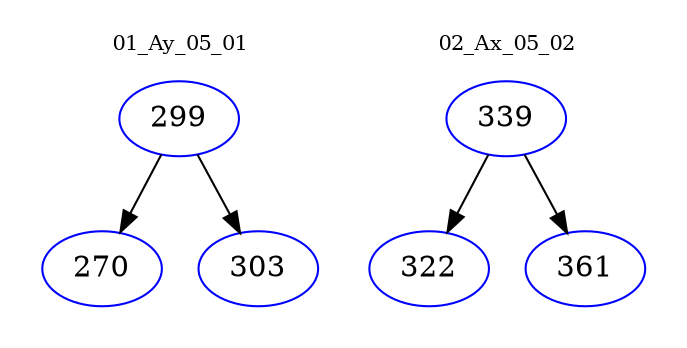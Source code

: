 digraph{
subgraph cluster_0 {
color = white
label = "01_Ay_05_01";
fontsize=10;
T0_299 [label="299", color="blue"]
T0_299 -> T0_270 [color="black"]
T0_270 [label="270", color="blue"]
T0_299 -> T0_303 [color="black"]
T0_303 [label="303", color="blue"]
}
subgraph cluster_1 {
color = white
label = "02_Ax_05_02";
fontsize=10;
T1_339 [label="339", color="blue"]
T1_339 -> T1_322 [color="black"]
T1_322 [label="322", color="blue"]
T1_339 -> T1_361 [color="black"]
T1_361 [label="361", color="blue"]
}
}
